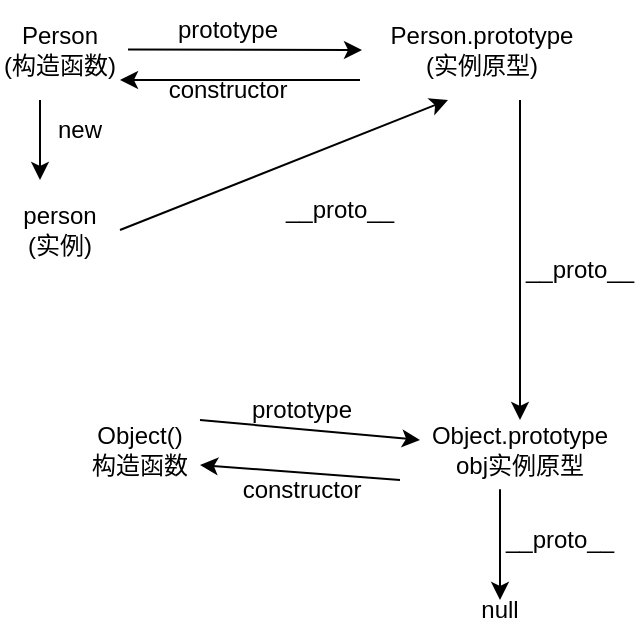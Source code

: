 <mxfile>
    <diagram id="hfCeiltIR7nnEqpNqFzP" name="第 1 页">
        <mxGraphModel dx="321" dy="381" grid="1" gridSize="10" guides="1" tooltips="1" connect="1" arrows="1" fold="1" page="1" pageScale="1" pageWidth="827" pageHeight="1169" background="none" math="0" shadow="0">
            <root>
                <mxCell id="0"/>
                <mxCell id="1" parent="0"/>
                <mxCell id="2" value="Person&lt;br&gt;(构造函数)" style="text;strokeColor=none;align=center;fillColor=none;html=1;verticalAlign=middle;whiteSpace=wrap;rounded=0;" vertex="1" parent="1">
                    <mxGeometry x="270" y="310" width="60" height="30" as="geometry"/>
                </mxCell>
                <mxCell id="3" value="person&lt;br&gt;(实例)" style="text;strokeColor=none;align=center;fillColor=none;html=1;verticalAlign=middle;whiteSpace=wrap;rounded=0;" vertex="1" parent="1">
                    <mxGeometry x="270" y="400" width="60" height="30" as="geometry"/>
                </mxCell>
                <mxCell id="4" value="Person.prototype&lt;br&gt;(实例原型)" style="text;strokeColor=none;align=center;fillColor=none;html=1;verticalAlign=middle;whiteSpace=wrap;rounded=0;" vertex="1" parent="1">
                    <mxGeometry x="451" y="310" width="120" height="30" as="geometry"/>
                </mxCell>
                <mxCell id="5" value="" style="edgeStyle=none;orthogonalLoop=1;jettySize=auto;html=1;exitX=1;exitY=0.5;exitDx=0;exitDy=0;" edge="1" parent="1" source="3">
                    <mxGeometry width="80" relative="1" as="geometry">
                        <mxPoint x="414" y="350" as="sourcePoint"/>
                        <mxPoint x="494" y="350" as="targetPoint"/>
                        <Array as="points"/>
                    </mxGeometry>
                </mxCell>
                <mxCell id="6" value="__proto__" style="text;strokeColor=none;align=center;fillColor=none;html=1;verticalAlign=middle;whiteSpace=wrap;rounded=0;" vertex="1" parent="1">
                    <mxGeometry x="410" y="390" width="60" height="30" as="geometry"/>
                </mxCell>
                <mxCell id="7" value="" style="edgeStyle=none;orthogonalLoop=1;jettySize=auto;html=1;" edge="1" parent="1">
                    <mxGeometry width="80" relative="1" as="geometry">
                        <mxPoint x="290" y="350" as="sourcePoint"/>
                        <mxPoint x="290" y="390" as="targetPoint"/>
                        <Array as="points"/>
                    </mxGeometry>
                </mxCell>
                <mxCell id="8" value="new" style="text;strokeColor=none;align=center;fillColor=none;html=1;verticalAlign=middle;whiteSpace=wrap;rounded=0;" vertex="1" parent="1">
                    <mxGeometry x="280" y="350" width="60" height="30" as="geometry"/>
                </mxCell>
                <mxCell id="9" value="" style="edgeStyle=none;orthogonalLoop=1;jettySize=auto;html=1;entryX=0;entryY=0.5;entryDx=0;entryDy=0;" edge="1" parent="1" target="4">
                    <mxGeometry width="80" relative="1" as="geometry">
                        <mxPoint x="334" y="324.71" as="sourcePoint"/>
                        <mxPoint x="414" y="324.71" as="targetPoint"/>
                        <Array as="points"/>
                    </mxGeometry>
                </mxCell>
                <mxCell id="10" value="prototype" style="text;strokeColor=none;align=center;fillColor=none;html=1;verticalAlign=middle;whiteSpace=wrap;rounded=0;" vertex="1" parent="1">
                    <mxGeometry x="354" y="300" width="60" height="30" as="geometry"/>
                </mxCell>
                <mxCell id="11" value="" style="edgeStyle=none;orthogonalLoop=1;jettySize=auto;html=1;entryX=1;entryY=1;entryDx=0;entryDy=0;" edge="1" parent="1" target="2">
                    <mxGeometry width="80" relative="1" as="geometry">
                        <mxPoint x="450" y="340" as="sourcePoint"/>
                        <mxPoint x="470" y="340" as="targetPoint"/>
                        <Array as="points"/>
                    </mxGeometry>
                </mxCell>
                <mxCell id="12" value="constructor" style="text;strokeColor=none;align=center;fillColor=none;html=1;verticalAlign=middle;whiteSpace=wrap;rounded=0;" vertex="1" parent="1">
                    <mxGeometry x="354" y="330" width="60" height="30" as="geometry"/>
                </mxCell>
                <mxCell id="13" value="Object.prototype&lt;br&gt;obj实例原型" style="text;strokeColor=none;align=center;fillColor=none;html=1;verticalAlign=middle;whiteSpace=wrap;rounded=0;" vertex="1" parent="1">
                    <mxGeometry x="500" y="510" width="60" height="30" as="geometry"/>
                </mxCell>
                <mxCell id="15" value="" style="edgeStyle=none;orthogonalLoop=1;jettySize=auto;html=1;entryX=0.5;entryY=0;entryDx=0;entryDy=0;" edge="1" parent="1" target="13">
                    <mxGeometry width="80" relative="1" as="geometry">
                        <mxPoint x="530" y="350" as="sourcePoint"/>
                        <mxPoint x="610" y="350" as="targetPoint"/>
                        <Array as="points"/>
                    </mxGeometry>
                </mxCell>
                <mxCell id="17" value="__proto__" style="text;strokeColor=none;align=center;fillColor=none;html=1;verticalAlign=middle;whiteSpace=wrap;rounded=0;" vertex="1" parent="1">
                    <mxGeometry x="530" y="420" width="60" height="30" as="geometry"/>
                </mxCell>
                <mxCell id="18" value="Object()&lt;br&gt;构造函数" style="text;strokeColor=none;align=center;fillColor=none;html=1;verticalAlign=middle;whiteSpace=wrap;rounded=0;" vertex="1" parent="1">
                    <mxGeometry x="310" y="510" width="60" height="30" as="geometry"/>
                </mxCell>
                <mxCell id="20" value="" style="edgeStyle=none;orthogonalLoop=1;jettySize=auto;html=1;exitX=1;exitY=0;exitDx=0;exitDy=0;" edge="1" parent="1" source="18">
                    <mxGeometry width="80" relative="1" as="geometry">
                        <mxPoint x="450" y="510" as="sourcePoint"/>
                        <mxPoint x="480" y="520" as="targetPoint"/>
                        <Array as="points"/>
                    </mxGeometry>
                </mxCell>
                <mxCell id="22" value="prototype" style="text;strokeColor=none;align=center;fillColor=none;html=1;verticalAlign=middle;whiteSpace=wrap;rounded=0;" vertex="1" parent="1">
                    <mxGeometry x="391" y="490" width="60" height="30" as="geometry"/>
                </mxCell>
                <mxCell id="23" value="" style="edgeStyle=none;orthogonalLoop=1;jettySize=auto;html=1;entryX=1;entryY=0.75;entryDx=0;entryDy=0;" edge="1" parent="1" target="18">
                    <mxGeometry width="80" relative="1" as="geometry">
                        <mxPoint x="470" y="540" as="sourcePoint"/>
                        <mxPoint x="550" y="540" as="targetPoint"/>
                        <Array as="points"/>
                    </mxGeometry>
                </mxCell>
                <mxCell id="24" value="constructor" style="text;strokeColor=none;align=center;fillColor=none;html=1;verticalAlign=middle;whiteSpace=wrap;rounded=0;" vertex="1" parent="1">
                    <mxGeometry x="391" y="530" width="60" height="30" as="geometry"/>
                </mxCell>
                <mxCell id="26" value="" style="edgeStyle=none;orthogonalLoop=1;jettySize=auto;html=1;" edge="1" parent="1">
                    <mxGeometry width="80" relative="1" as="geometry">
                        <mxPoint x="520" y="544.66" as="sourcePoint"/>
                        <mxPoint x="520" y="600" as="targetPoint"/>
                        <Array as="points"/>
                    </mxGeometry>
                </mxCell>
                <mxCell id="27" value="null" style="text;strokeColor=none;align=center;fillColor=none;html=1;verticalAlign=middle;whiteSpace=wrap;rounded=0;" vertex="1" parent="1">
                    <mxGeometry x="490" y="590" width="60" height="30" as="geometry"/>
                </mxCell>
                <mxCell id="29" value="__proto__" style="text;strokeColor=none;align=center;fillColor=none;html=1;verticalAlign=middle;whiteSpace=wrap;rounded=0;" vertex="1" parent="1">
                    <mxGeometry x="520" y="555" width="60" height="30" as="geometry"/>
                </mxCell>
            </root>
        </mxGraphModel>
    </diagram>
</mxfile>